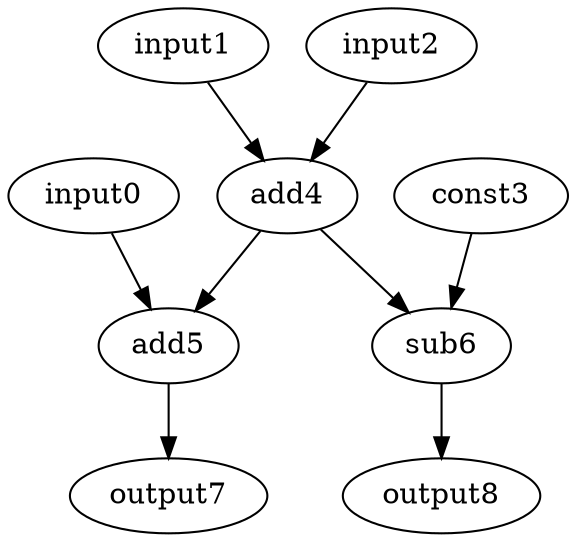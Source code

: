 digraph G {
input0[opcode=input];
input1[opcode=input];
input2[opcode=input];
const3[opcode=const];
add4[opcode=add];
add5[opcode=add];
sub6[opcode=sub];
output7[opcode=output];
output8[opcode=output];
input1->add4[operand=0]; 
input2->add4[operand=1];
input0->add5[operand=0]; 
add4->add5[operand=1];
add4->sub6[operand=0]; 
const3->sub6[operand=1];
add5->output7[operand=0]; 
sub6->output8[operand=0];
}
